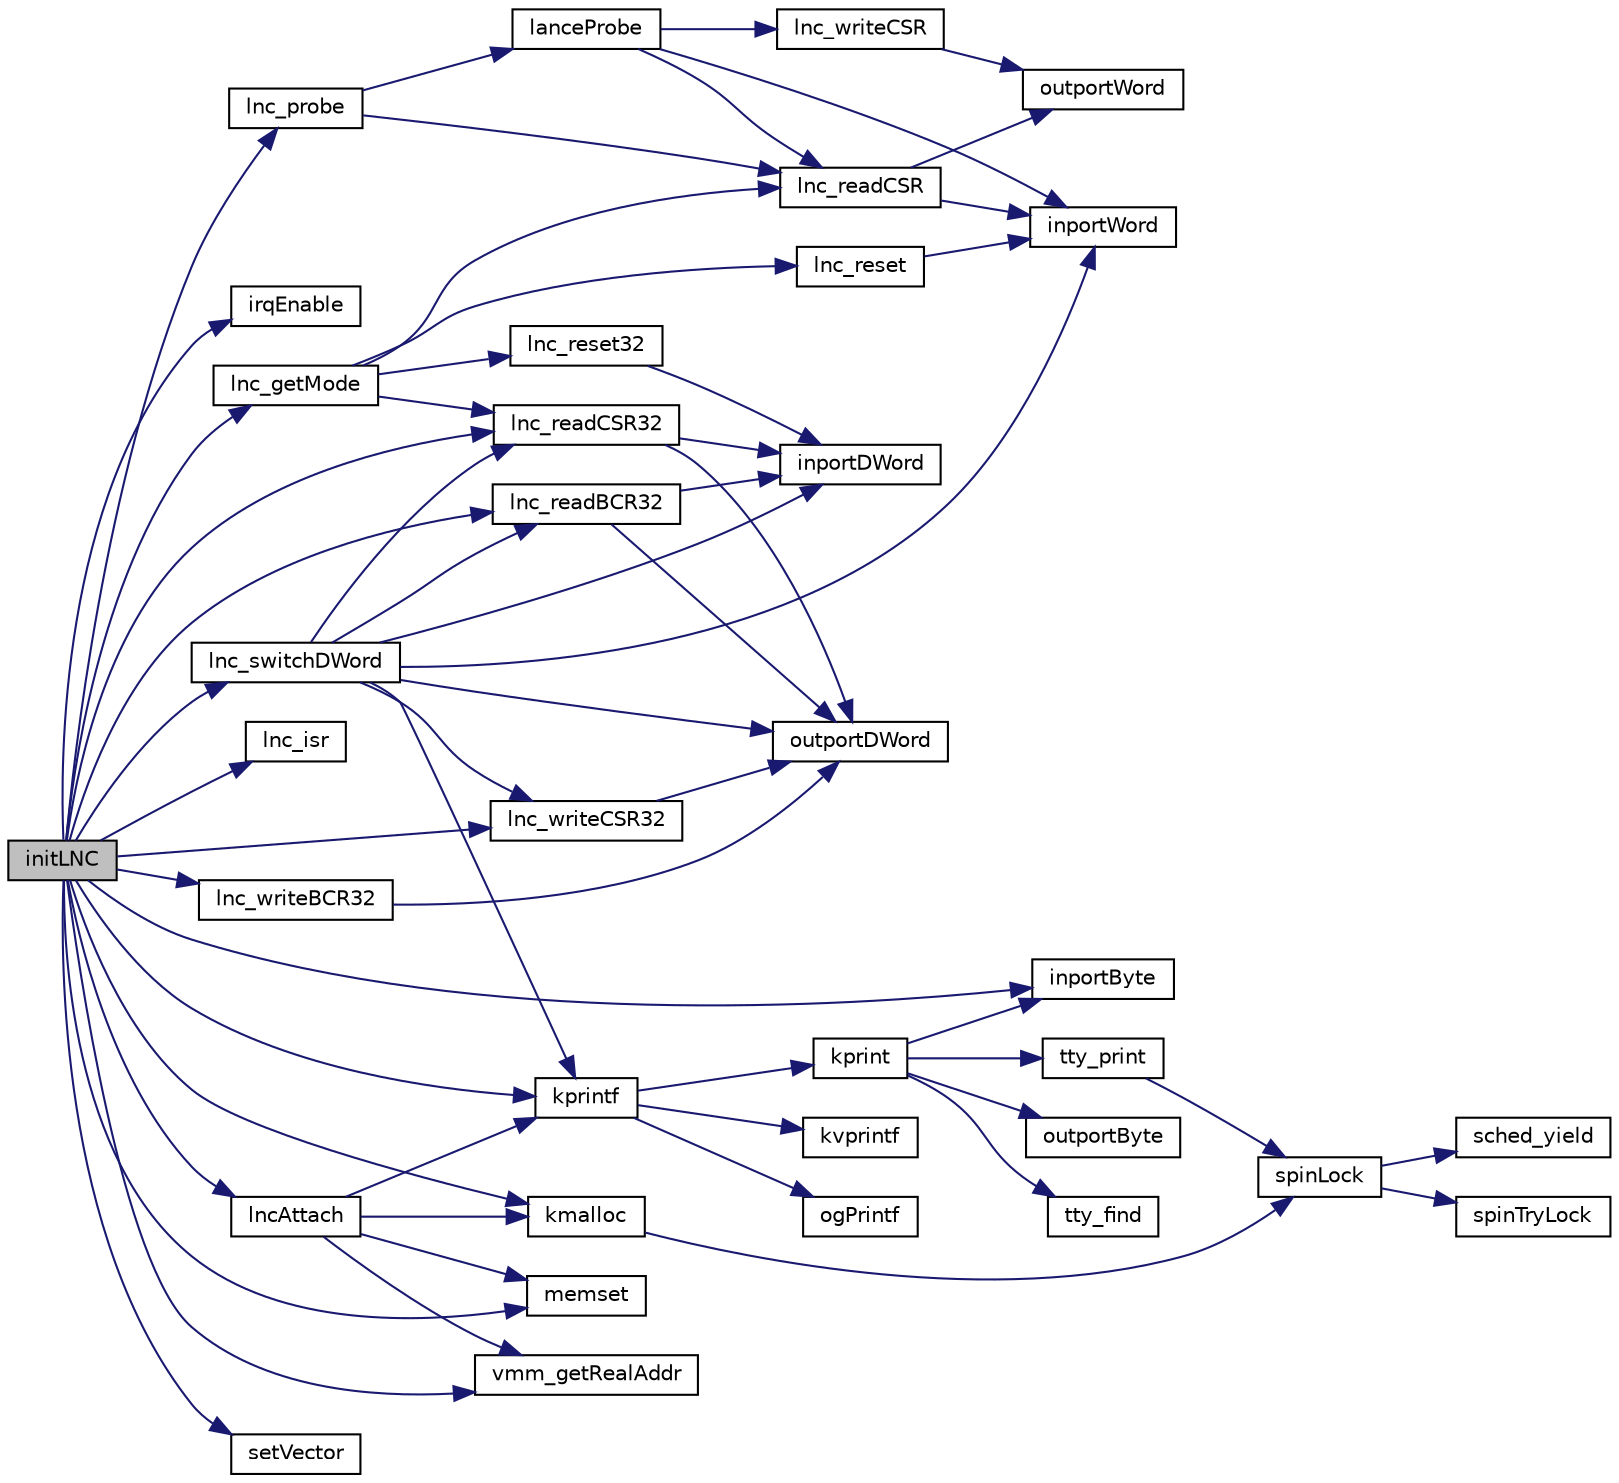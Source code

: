 digraph "initLNC"
{
 // LATEX_PDF_SIZE
  edge [fontname="Helvetica",fontsize="10",labelfontname="Helvetica",labelfontsize="10"];
  node [fontname="Helvetica",fontsize="10",shape=record];
  rankdir="LR";
  Node1 [label="initLNC",height=0.2,width=0.4,color="black", fillcolor="grey75", style="filled", fontcolor="black",tooltip=" "];
  Node1 -> Node2 [color="midnightblue",fontsize="10",style="solid",fontname="Helvetica"];
  Node2 [label="inportByte",height=0.2,width=0.4,color="black", fillcolor="white", style="filled",URL="$io_8h.html#a77b934268de1b3ecdcf3f275413b3108",tooltip="input one byte from specified port"];
  Node1 -> Node3 [color="midnightblue",fontsize="10",style="solid",fontname="Helvetica"];
  Node3 [label="irqEnable",height=0.2,width=0.4,color="black", fillcolor="white", style="filled",URL="$8259_8h.html#a0ac079c4d770f02e505f4d8569a6960a",tooltip=" "];
  Node1 -> Node4 [color="midnightblue",fontsize="10",style="solid",fontname="Helvetica"];
  Node4 [label="kmalloc",height=0.2,width=0.4,color="black", fillcolor="white", style="filled",URL="$kmalloc_8h.html#a150eab2ac4ce4553e21ca10e7f441762",tooltip=" "];
  Node4 -> Node5 [color="midnightblue",fontsize="10",style="solid",fontname="Helvetica"];
  Node5 [label="spinLock",height=0.2,width=0.4,color="black", fillcolor="white", style="filled",URL="$armv6_2spinlock_8c.html#a71f03d2ba55111c715b6068254847a53",tooltip=" "];
  Node5 -> Node6 [color="midnightblue",fontsize="10",style="solid",fontname="Helvetica"];
  Node6 [label="sched_yield",height=0.2,width=0.4,color="black", fillcolor="white", style="filled",URL="$armv6_2sched_8c.html#a08933fe6d593a1c78b9080359f15a0b7",tooltip=" "];
  Node5 -> Node7 [color="midnightblue",fontsize="10",style="solid",fontname="Helvetica"];
  Node7 [label="spinTryLock",height=0.2,width=0.4,color="black", fillcolor="white", style="filled",URL="$armv6_2spinlock_8c.html#a740766af5da58616f700fffab6768a78",tooltip=" "];
  Node1 -> Node8 [color="midnightblue",fontsize="10",style="solid",fontname="Helvetica"];
  Node8 [label="kprintf",height=0.2,width=0.4,color="black", fillcolor="white", style="filled",URL="$kprintf_8h.html#a20b56810edb62a6fe59917015c30848f",tooltip=" "];
  Node8 -> Node9 [color="midnightblue",fontsize="10",style="solid",fontname="Helvetica"];
  Node9 [label="kprint",height=0.2,width=0.4,color="black", fillcolor="white", style="filled",URL="$video_8h.html#a5429378b96a24fadfd2d1f8d777eb95a",tooltip=" "];
  Node9 -> Node2 [color="midnightblue",fontsize="10",style="solid",fontname="Helvetica"];
  Node9 -> Node10 [color="midnightblue",fontsize="10",style="solid",fontname="Helvetica"];
  Node10 [label="outportByte",height=0.2,width=0.4,color="black", fillcolor="white", style="filled",URL="$io_8h.html#a8acc1a06073db2e7b92ffbd00fbd0cf1",tooltip="outputut one byte to specified port"];
  Node9 -> Node11 [color="midnightblue",fontsize="10",style="solid",fontname="Helvetica"];
  Node11 [label="tty_find",height=0.2,width=0.4,color="black", fillcolor="white", style="filled",URL="$tty_8h.html#a4f96ccac7e60296ef496008d8cbed0ff",tooltip=" "];
  Node9 -> Node12 [color="midnightblue",fontsize="10",style="solid",fontname="Helvetica"];
  Node12 [label="tty_print",height=0.2,width=0.4,color="black", fillcolor="white", style="filled",URL="$tty_8h.html#ad96f57a7c113d3cfa76ee5fed6de33c0",tooltip=" "];
  Node12 -> Node5 [color="midnightblue",fontsize="10",style="solid",fontname="Helvetica"];
  Node8 -> Node13 [color="midnightblue",fontsize="10",style="solid",fontname="Helvetica"];
  Node13 [label="kvprintf",height=0.2,width=0.4,color="black", fillcolor="white", style="filled",URL="$kprintf_8c.html#a3093cdac4668a4ccffdd7f77270888b7",tooltip=" "];
  Node8 -> Node14 [color="midnightblue",fontsize="10",style="solid",fontname="Helvetica"];
  Node14 [label="ogPrintf",height=0.2,width=0.4,color="black", fillcolor="white", style="filled",URL="$kprintf_8h.html#a3b4a66bf1f6583e65660f281b6014aa1",tooltip=" "];
  Node1 -> Node15 [color="midnightblue",fontsize="10",style="solid",fontname="Helvetica"];
  Node15 [label="lnc_getMode",height=0.2,width=0.4,color="black", fillcolor="white", style="filled",URL="$lnc_8c.html#adca06b8ca41f65a590bfabd9e2a24b9b",tooltip=" "];
  Node15 -> Node16 [color="midnightblue",fontsize="10",style="solid",fontname="Helvetica"];
  Node16 [label="lnc_readCSR",height=0.2,width=0.4,color="black", fillcolor="white", style="filled",URL="$lnc_8c.html#a752b6613ae8e3adf7c11e20bd94be152",tooltip=" "];
  Node16 -> Node17 [color="midnightblue",fontsize="10",style="solid",fontname="Helvetica"];
  Node17 [label="inportWord",height=0.2,width=0.4,color="black", fillcolor="white", style="filled",URL="$io_8h.html#afb703b187feb4b92444454df6c3dd9e6",tooltip="input one word from specified port"];
  Node16 -> Node18 [color="midnightblue",fontsize="10",style="solid",fontname="Helvetica"];
  Node18 [label="outportWord",height=0.2,width=0.4,color="black", fillcolor="white", style="filled",URL="$io_8h.html#a243f6b6d22cc5948908b764d58efc2b0",tooltip="outputut one word to specified port"];
  Node15 -> Node19 [color="midnightblue",fontsize="10",style="solid",fontname="Helvetica"];
  Node19 [label="lnc_readCSR32",height=0.2,width=0.4,color="black", fillcolor="white", style="filled",URL="$lnc_8c.html#afe2d2cf61518c2dbc5abbf42cadec6b2",tooltip=" "];
  Node19 -> Node20 [color="midnightblue",fontsize="10",style="solid",fontname="Helvetica"];
  Node20 [label="inportDWord",height=0.2,width=0.4,color="black", fillcolor="white", style="filled",URL="$io_8h.html#a8d6617406b264c7f9e143adab8406791",tooltip="input one double word from specified port"];
  Node19 -> Node21 [color="midnightblue",fontsize="10",style="solid",fontname="Helvetica"];
  Node21 [label="outportDWord",height=0.2,width=0.4,color="black", fillcolor="white", style="filled",URL="$io_8h.html#a2e2ad8d744ae4b35ea37d39dcfea1296",tooltip="outputut one double word to specified port"];
  Node15 -> Node22 [color="midnightblue",fontsize="10",style="solid",fontname="Helvetica"];
  Node22 [label="lnc_reset",height=0.2,width=0.4,color="black", fillcolor="white", style="filled",URL="$lnc_8c.html#a4acfee627f5b840fa9491efcd0ef384d",tooltip=" "];
  Node22 -> Node17 [color="midnightblue",fontsize="10",style="solid",fontname="Helvetica"];
  Node15 -> Node23 [color="midnightblue",fontsize="10",style="solid",fontname="Helvetica"];
  Node23 [label="lnc_reset32",height=0.2,width=0.4,color="black", fillcolor="white", style="filled",URL="$lnc_8c.html#ab42934c99afb63e4dab3859307feeb80",tooltip=" "];
  Node23 -> Node20 [color="midnightblue",fontsize="10",style="solid",fontname="Helvetica"];
  Node1 -> Node24 [color="midnightblue",fontsize="10",style="solid",fontname="Helvetica"];
  Node24 [label="lnc_isr",height=0.2,width=0.4,color="black", fillcolor="white", style="filled",URL="$lnc_8h.html#a59af9e0fe8ee78093931131a8818e66f",tooltip=" "];
  Node1 -> Node25 [color="midnightblue",fontsize="10",style="solid",fontname="Helvetica"];
  Node25 [label="lnc_probe",height=0.2,width=0.4,color="black", fillcolor="white", style="filled",URL="$lnc_8c.html#ad661daf22a22f6b9c428aebef31ea723",tooltip=" "];
  Node25 -> Node26 [color="midnightblue",fontsize="10",style="solid",fontname="Helvetica"];
  Node26 [label="lanceProbe",height=0.2,width=0.4,color="black", fillcolor="white", style="filled",URL="$lnc_8c.html#ac698a392b34b41b9aa3eed6ec7c2f8db",tooltip=" "];
  Node26 -> Node17 [color="midnightblue",fontsize="10",style="solid",fontname="Helvetica"];
  Node26 -> Node16 [color="midnightblue",fontsize="10",style="solid",fontname="Helvetica"];
  Node26 -> Node27 [color="midnightblue",fontsize="10",style="solid",fontname="Helvetica"];
  Node27 [label="lnc_writeCSR",height=0.2,width=0.4,color="black", fillcolor="white", style="filled",URL="$lnc_8c.html#a7ddaf6c2816ca0adea2397a0ccbc101b",tooltip=" "];
  Node27 -> Node18 [color="midnightblue",fontsize="10",style="solid",fontname="Helvetica"];
  Node25 -> Node16 [color="midnightblue",fontsize="10",style="solid",fontname="Helvetica"];
  Node1 -> Node28 [color="midnightblue",fontsize="10",style="solid",fontname="Helvetica"];
  Node28 [label="lnc_readBCR32",height=0.2,width=0.4,color="black", fillcolor="white", style="filled",URL="$lnc_8c.html#ad1848f3fed3685285d6218e19bec1605",tooltip=" "];
  Node28 -> Node20 [color="midnightblue",fontsize="10",style="solid",fontname="Helvetica"];
  Node28 -> Node21 [color="midnightblue",fontsize="10",style="solid",fontname="Helvetica"];
  Node1 -> Node19 [color="midnightblue",fontsize="10",style="solid",fontname="Helvetica"];
  Node1 -> Node29 [color="midnightblue",fontsize="10",style="solid",fontname="Helvetica"];
  Node29 [label="lnc_switchDWord",height=0.2,width=0.4,color="black", fillcolor="white", style="filled",URL="$lnc_8c.html#a63b705fcc8bfad509be7dcb6bef7d821",tooltip=" "];
  Node29 -> Node20 [color="midnightblue",fontsize="10",style="solid",fontname="Helvetica"];
  Node29 -> Node17 [color="midnightblue",fontsize="10",style="solid",fontname="Helvetica"];
  Node29 -> Node8 [color="midnightblue",fontsize="10",style="solid",fontname="Helvetica"];
  Node29 -> Node28 [color="midnightblue",fontsize="10",style="solid",fontname="Helvetica"];
  Node29 -> Node19 [color="midnightblue",fontsize="10",style="solid",fontname="Helvetica"];
  Node29 -> Node30 [color="midnightblue",fontsize="10",style="solid",fontname="Helvetica"];
  Node30 [label="lnc_writeCSR32",height=0.2,width=0.4,color="black", fillcolor="white", style="filled",URL="$lnc_8c.html#a343a05a27f9bf30d01eda3470668e624",tooltip=" "];
  Node30 -> Node21 [color="midnightblue",fontsize="10",style="solid",fontname="Helvetica"];
  Node29 -> Node21 [color="midnightblue",fontsize="10",style="solid",fontname="Helvetica"];
  Node1 -> Node31 [color="midnightblue",fontsize="10",style="solid",fontname="Helvetica"];
  Node31 [label="lnc_writeBCR32",height=0.2,width=0.4,color="black", fillcolor="white", style="filled",URL="$lnc_8c.html#abc22d59a1dab450fde08b50ef668974a",tooltip=" "];
  Node31 -> Node21 [color="midnightblue",fontsize="10",style="solid",fontname="Helvetica"];
  Node1 -> Node30 [color="midnightblue",fontsize="10",style="solid",fontname="Helvetica"];
  Node1 -> Node32 [color="midnightblue",fontsize="10",style="solid",fontname="Helvetica"];
  Node32 [label="lncAttach",height=0.2,width=0.4,color="black", fillcolor="white", style="filled",URL="$lnc_8c.html#a86e977fd8113976b87da564f2b53a2d7",tooltip=" "];
  Node32 -> Node4 [color="midnightblue",fontsize="10",style="solid",fontname="Helvetica"];
  Node32 -> Node8 [color="midnightblue",fontsize="10",style="solid",fontname="Helvetica"];
  Node32 -> Node33 [color="midnightblue",fontsize="10",style="solid",fontname="Helvetica"];
  Node33 [label="memset",height=0.2,width=0.4,color="black", fillcolor="white", style="filled",URL="$string_8h.html#ace4b911463887af5e748326323e99a23",tooltip=" "];
  Node32 -> Node34 [color="midnightblue",fontsize="10",style="solid",fontname="Helvetica"];
  Node34 [label="vmm_getRealAddr",height=0.2,width=0.4,color="black", fillcolor="white", style="filled",URL="$paging_8h.html#a17fca9c83854e88d2ca3c0ef8ec687dc",tooltip=" "];
  Node1 -> Node33 [color="midnightblue",fontsize="10",style="solid",fontname="Helvetica"];
  Node1 -> Node35 [color="midnightblue",fontsize="10",style="solid",fontname="Helvetica"];
  Node35 [label="setVector",height=0.2,width=0.4,color="black", fillcolor="white", style="filled",URL="$idt_8h.html#a174a47ed653fc64fff6b5bb1b895c2cf",tooltip=" "];
  Node1 -> Node34 [color="midnightblue",fontsize="10",style="solid",fontname="Helvetica"];
}
